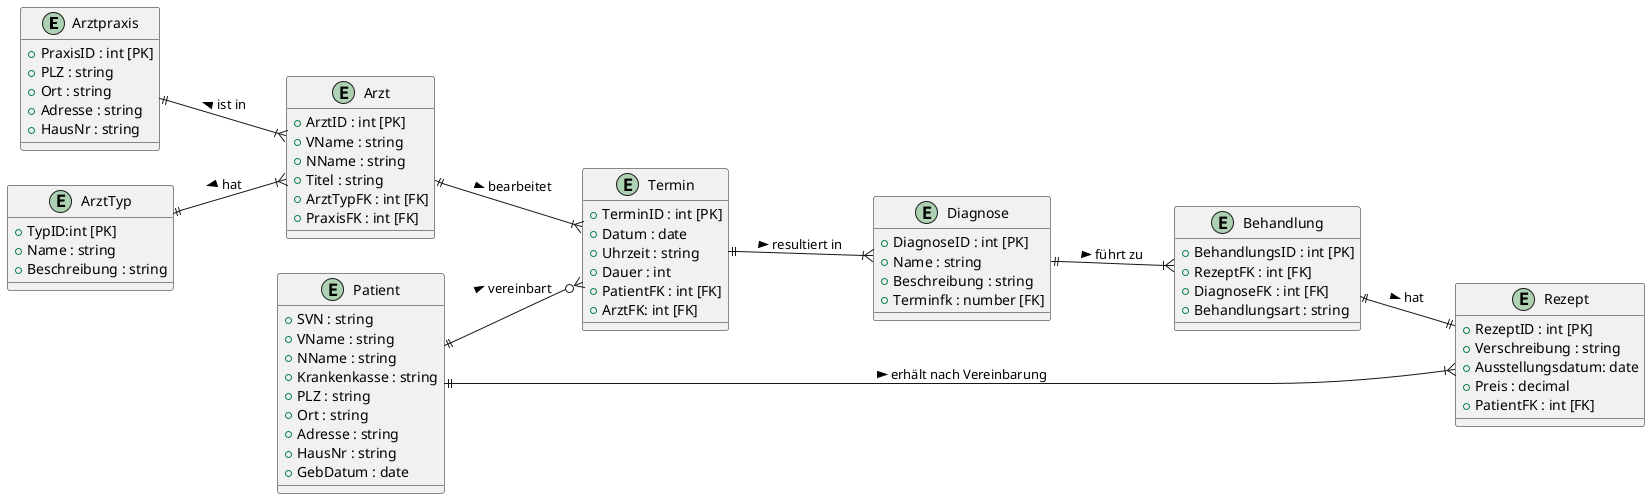 @startuml
!define ENTITY entity
!define PK [PK]
!define FK [FK]

left to right direction

' Entities
ENTITY "Arztpraxis" as ArztPraxis {
  + PraxisID : int PK
  + PLZ : string
  + Ort : string
  + Adresse : string
  + HausNr : string
}

ENTITY "Arzt" as Arzt {
  + ArztID : int PK
  + VName : string
  + NName : string
  + Titel : string
  + ArztTypFK : int FK
  + PraxisFK : int FK
}

ENTITY "Patient" as Patient {
  + SVN : string
  + VName : string
  + NName : string
  + Krankenkasse : string
  + PLZ : string
  + Ort : string
  + Adresse : string
  + HausNr : string
  + GebDatum : date
}

ENTITY "Termin" as Termin {
  + TerminID : int PK
  + Datum : date
  + Uhrzeit : string
  + Dauer : int
  + PatientFK : int FK
  + ArztFK: int FK
}

ENTITY "Rezept" as Rezept {
  + RezeptID : int PK
  + Verschreibung : string
  + Ausstellungsdatum: date
  + Preis : decimal
  + PatientFK : int FK
}

ENTITY "Diagnose" as Diagnose {
  + DiagnoseID : int PK
  + Name : string
  + Beschreibung : string
  + Terminfk : number FK
}

ENTITY "ArztTyp" as ArztTyp {
  + TypID:int PK
  + Name : string
  + Beschreibung : string
}

ENTITY "Behandlung" as Behandlung {
    + BehandlungsID : int PK
    + RezeptFK : int FK
    + DiagnoseFK : int FK
    + Behandlungsart : string
}

' Relationships
Arzt        ||--|{ Termin       : bearbeitet >
ArztPraxis  ||--|{ Arzt         : ist in <
ArztTyp     ||--|{ Arzt         : hat <
Behandlung  ||--|| Rezept       : hat >
Diagnose    ||--|{ Behandlung   : führt zu >
Patient     ||--o{ Termin       : vereinbart >
Patient     ||--|{ Rezept       : erhält nach Vereinbarung >
Termin      ||--|{ Diagnose     : resultiert in >

@enduml
